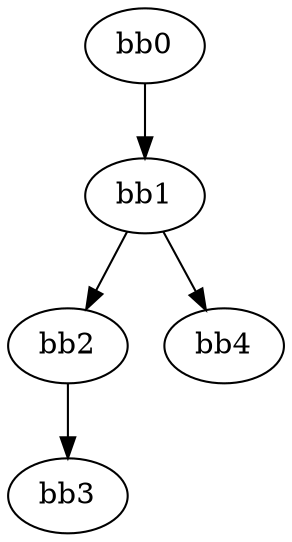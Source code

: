 digraph cfg {
v0 [label = "bb0"];
v1 [label = "bb1"];
v2 [label = "bb2"];
v3 [label = "bb3"];
v4 [label = "bb4"];
v0 -> v1;
v1 -> v2;
v1 -> v4;
v2 -> v3;
}
